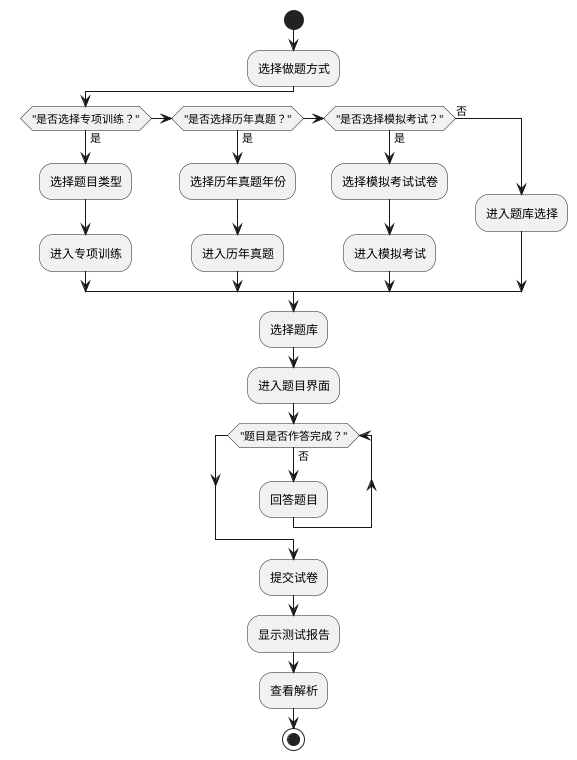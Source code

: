 @startuml
start
:选择做题方式;
if ("是否选择专项训练？") then (是)
  :选择题目类型;
  :进入专项训练;
elseif ("是否选择历年真题？") then (是)
  :选择历年真题年份;
  :进入历年真题;
elseif ("是否选择模拟考试？") then (是)
  :选择模拟考试试卷;
  :进入模拟考试;
else (否)
  :进入题库选择;
endif
:选择题库;
:进入题目界面;
while ("题目是否作答完成？") is (否)
  :回答题目;
endwhile
:提交试卷;
:显示测试报告;
:查看解析;
stop
@enduml
